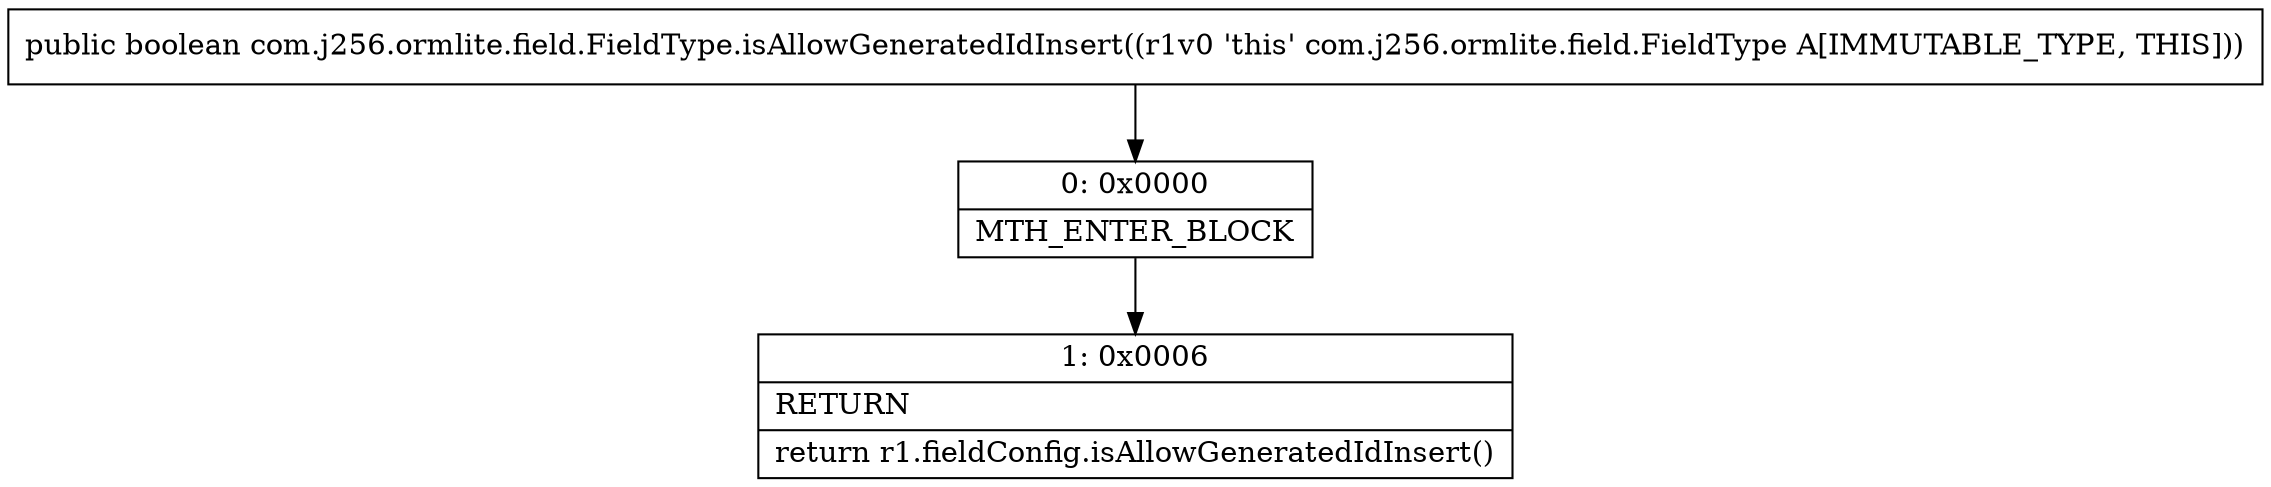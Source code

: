 digraph "CFG forcom.j256.ormlite.field.FieldType.isAllowGeneratedIdInsert()Z" {
Node_0 [shape=record,label="{0\:\ 0x0000|MTH_ENTER_BLOCK\l}"];
Node_1 [shape=record,label="{1\:\ 0x0006|RETURN\l|return r1.fieldConfig.isAllowGeneratedIdInsert()\l}"];
MethodNode[shape=record,label="{public boolean com.j256.ormlite.field.FieldType.isAllowGeneratedIdInsert((r1v0 'this' com.j256.ormlite.field.FieldType A[IMMUTABLE_TYPE, THIS])) }"];
MethodNode -> Node_0;
Node_0 -> Node_1;
}

